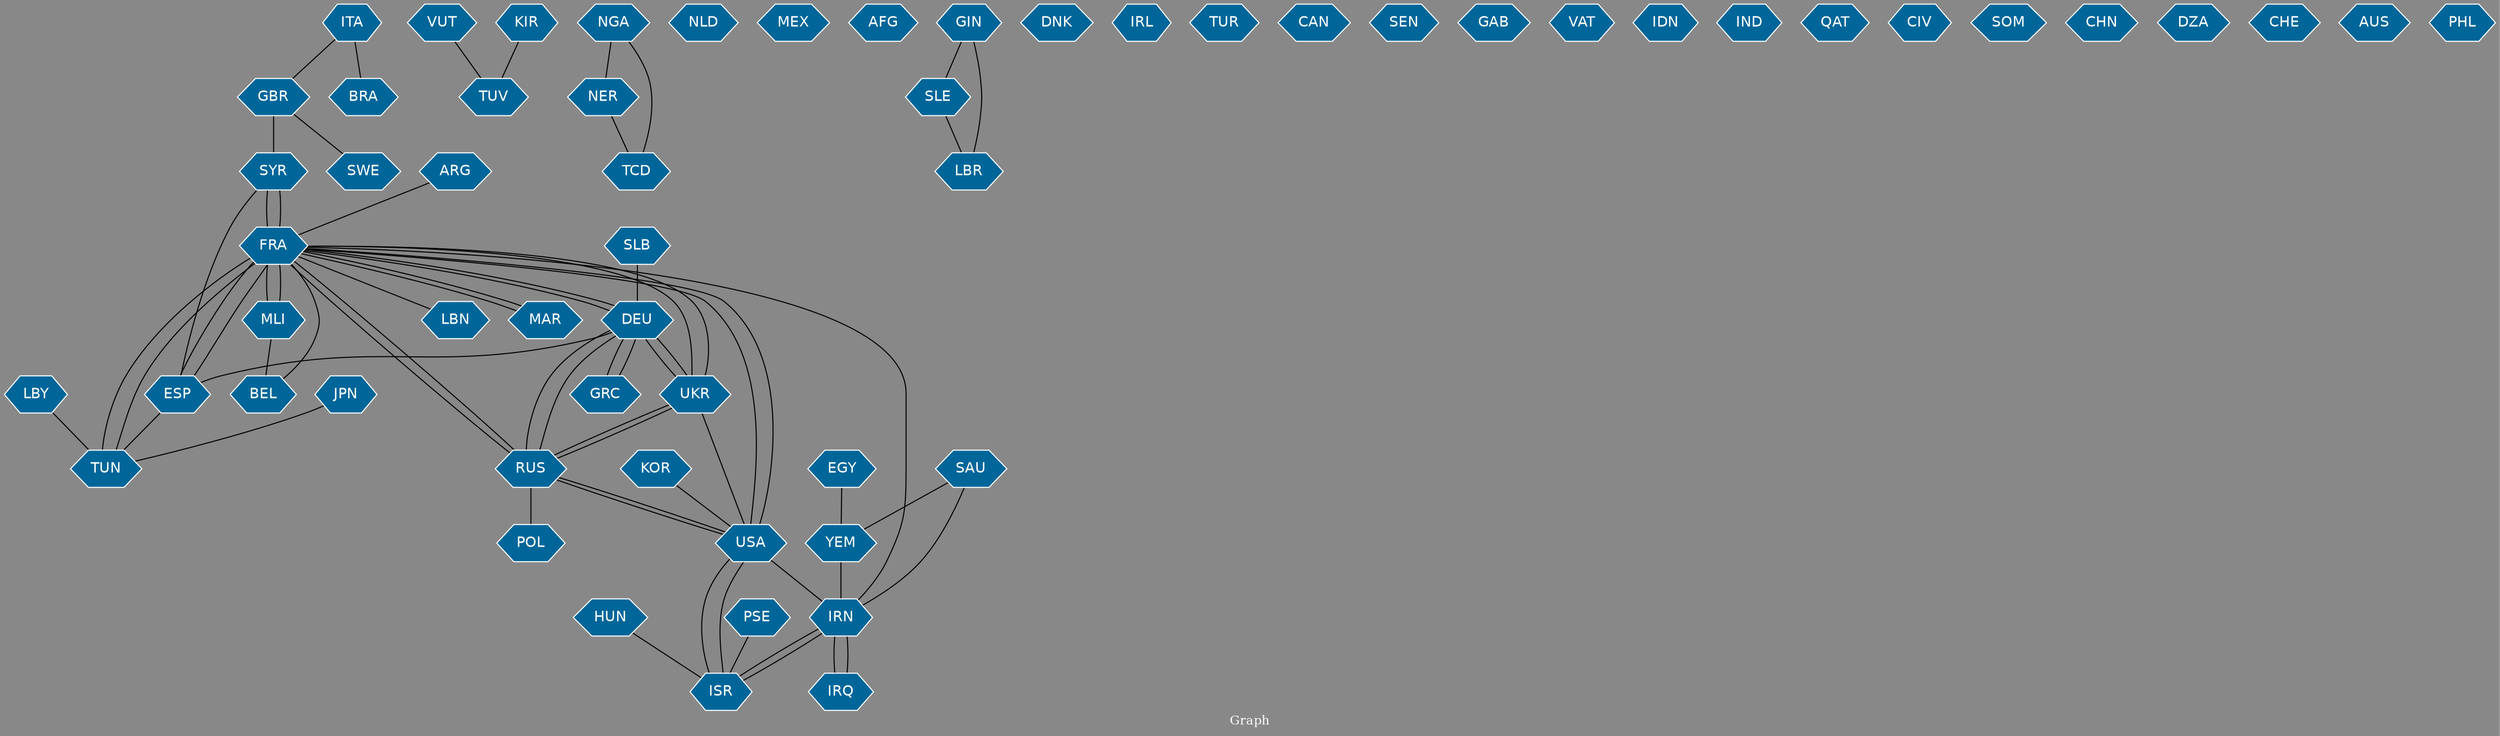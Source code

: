 // Countries together in item graph
graph {
	graph [bgcolor="#888888" fontcolor=white fontsize=12 label="Graph" outputorder=edgesfirst overlap=prism]
	node [color=white fillcolor="#006699" fontcolor=white fontname=Helvetica shape=hexagon style=filled]
	edge [arrowhead=open color=black fontcolor=white fontname=Courier fontsize=12]
		SYR [label=SYR]
		FRA [label=FRA]
		MAR [label=MAR]
		TUN [label=TUN]
		MLI [label=MLI]
		BRA [label=BRA]
		VUT [label=VUT]
		SLB [label=SLB]
		DEU [label=DEU]
		NGA [label=NGA]
		NER [label=NER]
		TCD [label=TCD]
		YEM [label=YEM]
		USA [label=USA]
		ISR [label=ISR]
		NLD [label=NLD]
		UKR [label=UKR]
		RUS [label=RUS]
		IRQ [label=IRQ]
		KOR [label=KOR]
		MEX [label=MEX]
		GRC [label=GRC]
		IRN [label=IRN]
		AFG [label=AFG]
		GIN [label=GIN]
		SLE [label=SLE]
		LBR [label=LBR]
		DNK [label=DNK]
		EGY [label=EGY]
		PSE [label=PSE]
		SAU [label=SAU]
		GBR [label=GBR]
		ARG [label=ARG]
		IRL [label=IRL]
		BEL [label=BEL]
		TUR [label=TUR]
		LBN [label=LBN]
		CAN [label=CAN]
		SEN [label=SEN]
		GAB [label=GAB]
		ESP [label=ESP]
		SWE [label=SWE]
		VAT [label=VAT]
		IDN [label=IDN]
		IND [label=IND]
		LBY [label=LBY]
		JPN [label=JPN]
		QAT [label=QAT]
		KIR [label=KIR]
		TUV [label=TUV]
		ITA [label=ITA]
		CIV [label=CIV]
		SOM [label=SOM]
		POL [label=POL]
		CHN [label=CHN]
		HUN [label=HUN]
		DZA [label=DZA]
		CHE [label=CHE]
		AUS [label=AUS]
		PHL [label=PHL]
			USA -- ISR [weight=1]
			FRA -- USA [weight=3]
			DEU -- FRA [weight=5]
			UKR -- DEU [weight=2]
			DEU -- RUS [weight=5]
			MLI -- FRA [weight=5]
			VUT -- TUV [weight=1]
			IRQ -- IRN [weight=1]
			KOR -- USA [weight=1]
			IRN -- IRQ [weight=1]
			FRA -- IRN [weight=1]
			SAU -- YEM [weight=1]
			RUS -- FRA [weight=1]
			UKR -- FRA [weight=1]
			JPN -- TUN [weight=1]
			EGY -- YEM [weight=1]
			ESP -- FRA [weight=3]
			DEU -- UKR [weight=4]
			GBR -- SWE [weight=1]
			SYR -- ESP [weight=1]
			LBY -- TUN [weight=1]
			FRA -- UKR [weight=5]
			GRC -- DEU [weight=3]
			DEU -- ESP [weight=1]
			FRA -- MAR [weight=1]
			YEM -- IRN [weight=1]
			UKR -- RUS [weight=5]
			ESP -- TUN [weight=1]
			FRA -- SYR [weight=3]
			USA -- FRA [weight=1]
			TUN -- FRA [weight=12]
			KIR -- TUV [weight=1]
			RUS -- POL [weight=1]
			RUS -- USA [weight=1]
			ISR -- IRN [weight=1]
			GIN -- SLE [weight=1]
			ARG -- FRA [weight=1]
			UKR -- USA [weight=1]
			RUS -- UKR [weight=4]
			IRN -- ISR [weight=1]
			BEL -- FRA [weight=2]
			FRA -- RUS [weight=5]
			PSE -- ISR [weight=1]
			NGA -- NER [weight=1]
			ISR -- USA [weight=1]
			DEU -- GRC [weight=1]
			SLB -- DEU [weight=1]
			FRA -- ESP [weight=2]
			SYR -- FRA [weight=1]
			MAR -- FRA [weight=1]
			SLE -- LBR [weight=1]
			RUS -- DEU [weight=1]
			FRA -- LBN [weight=1]
			ITA -- BRA [weight=1]
			FRA -- MLI [weight=7]
			USA -- RUS [weight=1]
			SAU -- IRN [weight=1]
			ITA -- GBR [weight=1]
			FRA -- DEU [weight=3]
			FRA -- TUN [weight=15]
			NGA -- TCD [weight=1]
			MLI -- BEL [weight=2]
			USA -- IRN [weight=4]
			NER -- TCD [weight=1]
			GIN -- LBR [weight=1]
			GBR -- SYR [weight=2]
			HUN -- ISR [weight=1]
}